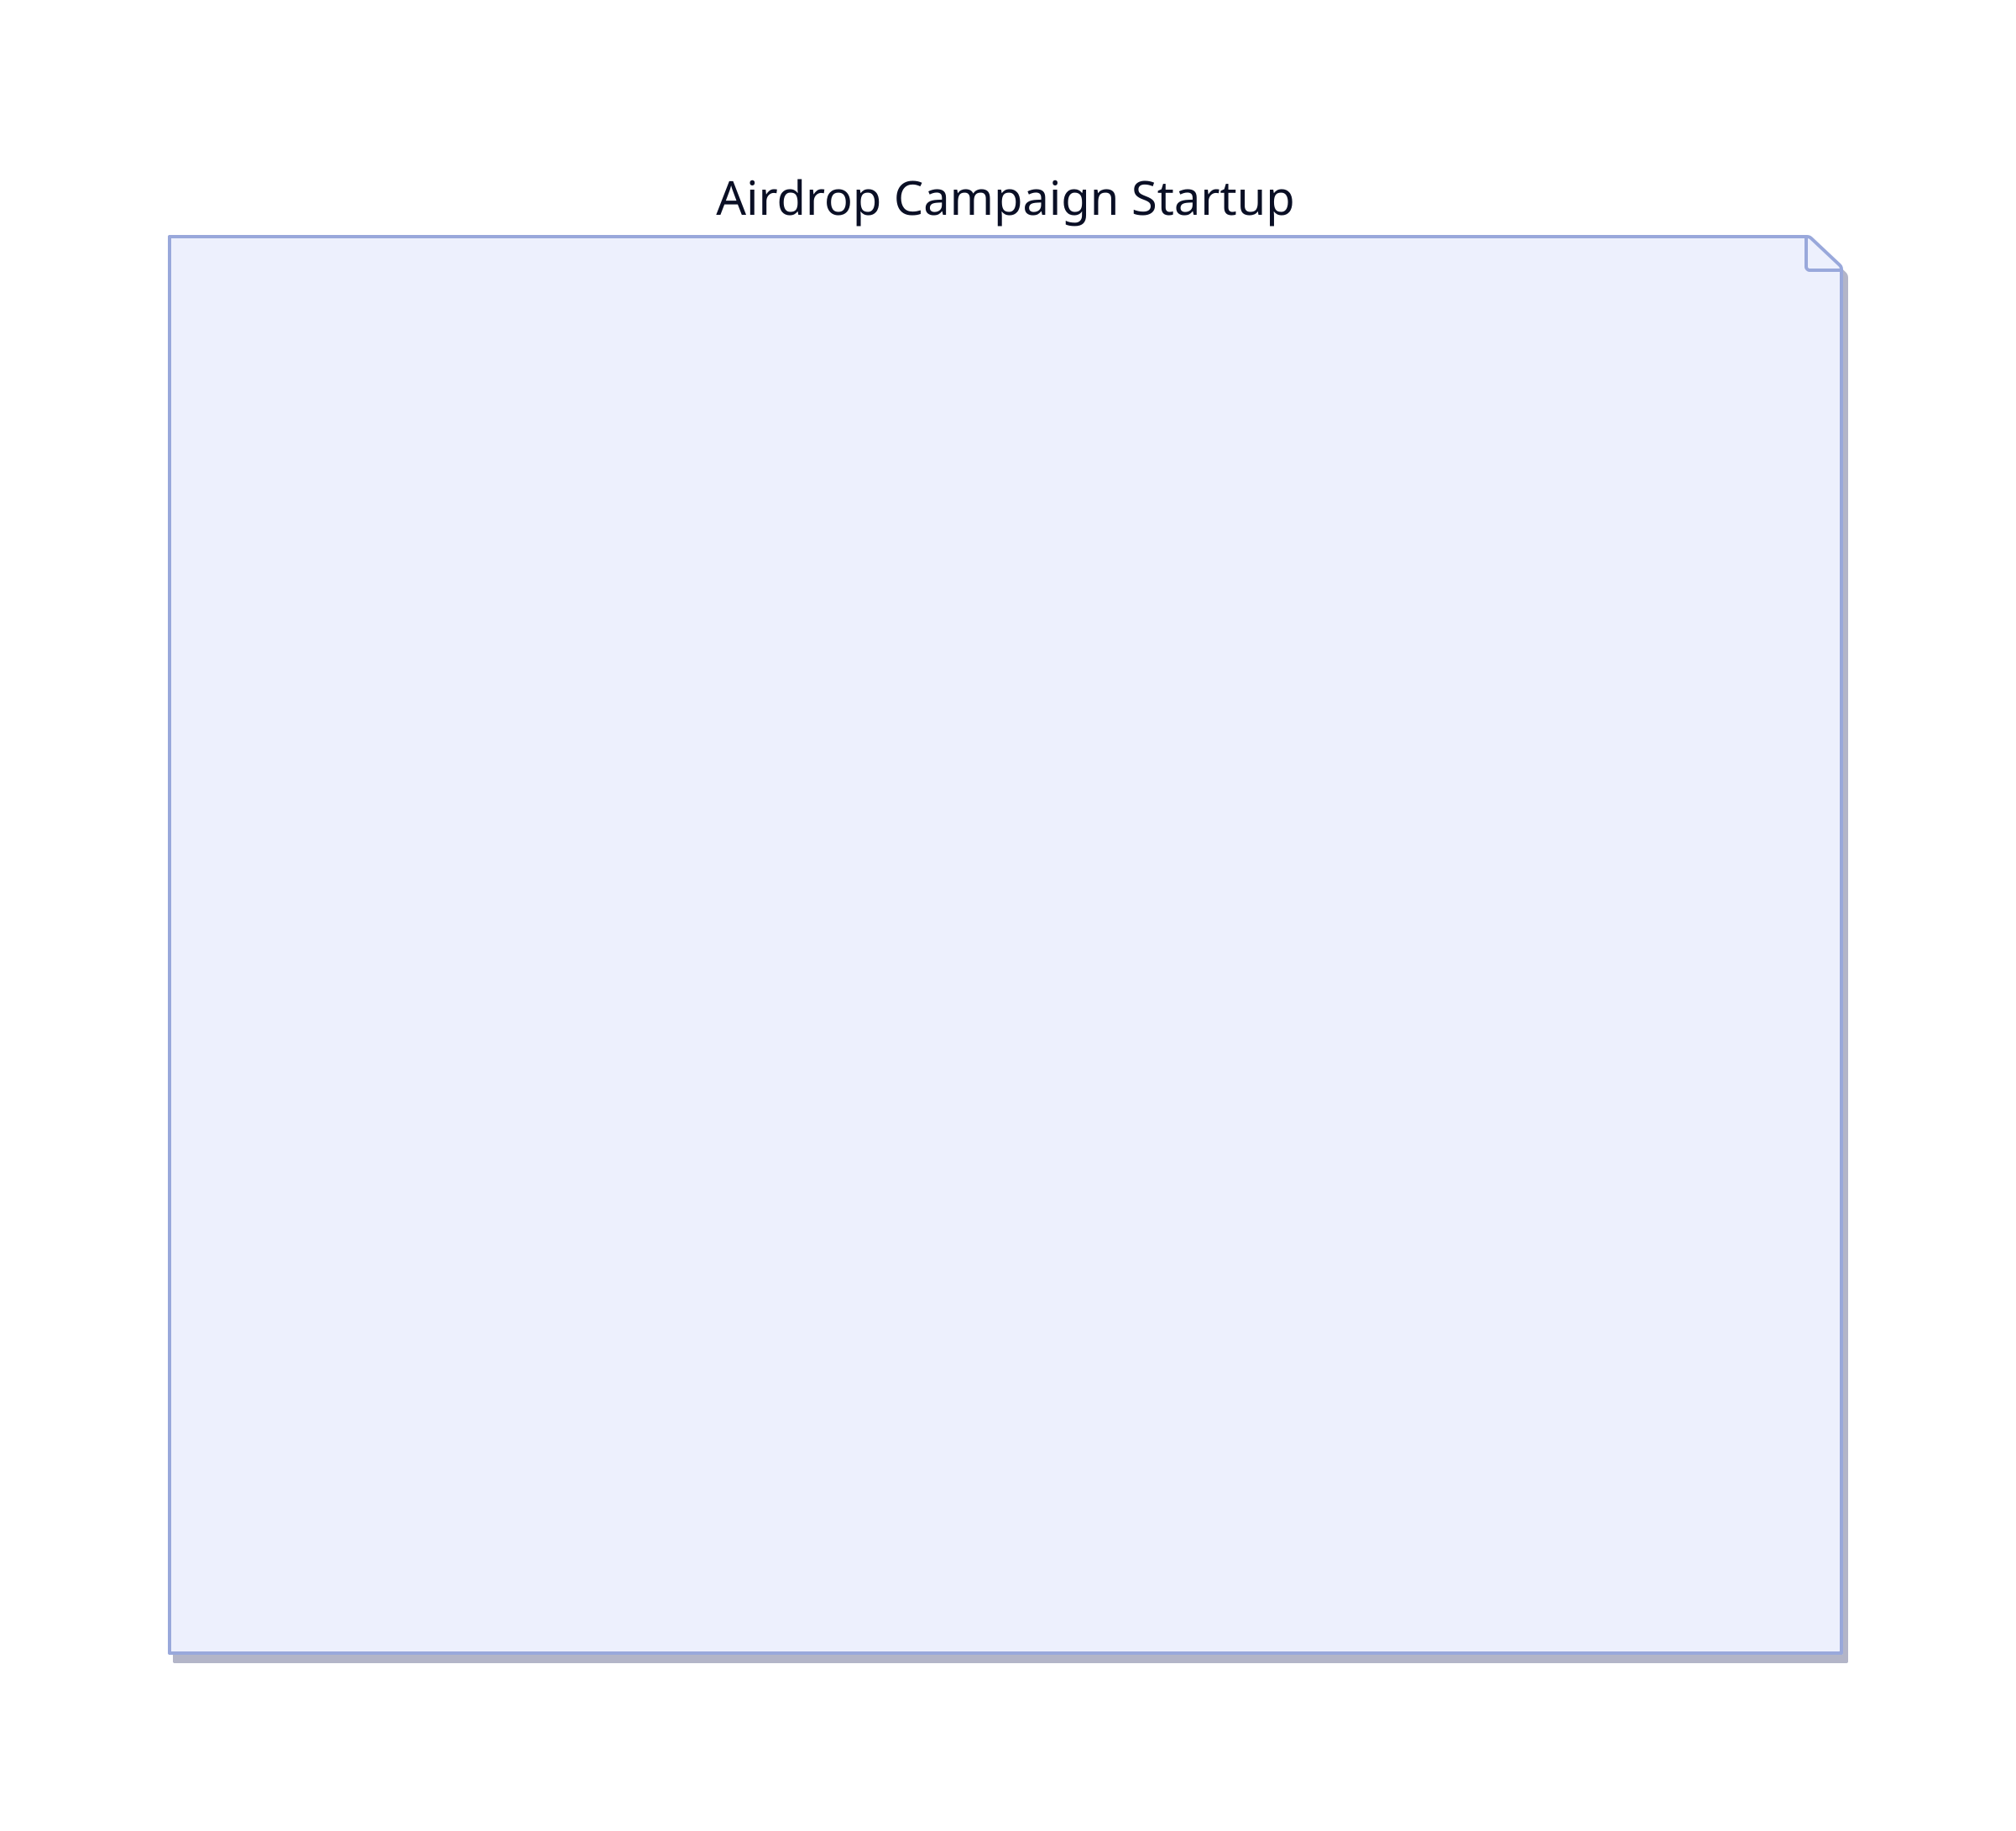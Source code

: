 startInstance: "Airdrop Campaign Startup" {
  shape: page
  label.near: outside-top-center
  explaination: |md

    ### airdropCampaign
    - generic implementation for creating merkle-tree based airdrop campaigns.
    - bundle is deployed to agoric's chain prior to start script executing


    ### IssuerKeywordRecord - `{ airdropIssuer }`
    - Obtain reference to issuer during mint process and pass it into the airdropCampaign contract.
    - **Work Item** Bulder DAO Approval
        - Get concrete information surrounding governance process for adding issuer to the chain (or chain's `agoricNames` namehub.)). 

    ### `customTerms`
    - rootHash (`String`)
        - merkle root of all eligible airdrop addresses
    - endTime (`BigInt`)
        - total number of seconds that the airdrop's claiming window is to remain open.
    - airdropPurse - (`Purse`)
        - Purse containing newly minted tokem
      - Balance decreases with each succesful claim. Tokens are trasnfereed from `airdropPurse` to `claimerPurse`.
    ### `privateArgs`
    - distributionSchedule: createDistributionConfig(),
    - purse: airdropPurse,
        - Purse containing newly minted tokem
       - Balance decreases with each succesful claim. Tokens are trasnfereed from `airdropPurse` to `claimerPurse`.
    - timer: timerService


    ## 
  |
  style.shadow: true
  style.multiple: false
  style.stroke: "#99a8db"
}
